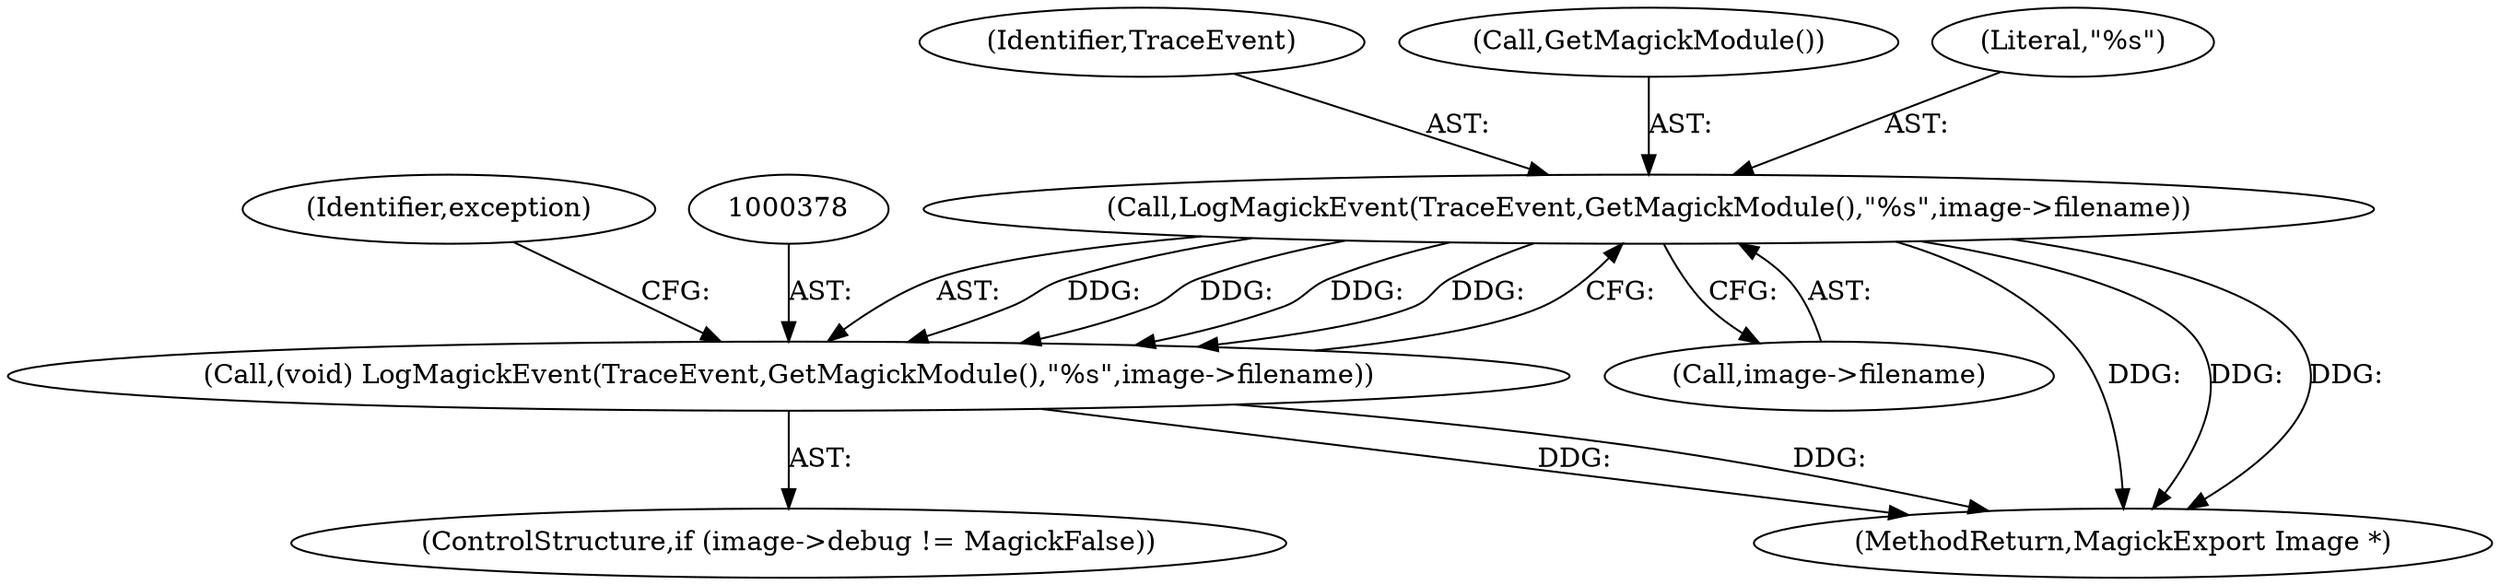 digraph "0_ImageMagick_d4fc44b58a14f76b1ac997517d742ee12c9dc5d3@pointer" {
"1000379" [label="(Call,LogMagickEvent(TraceEvent,GetMagickModule(),\"%s\",image->filename))"];
"1000377" [label="(Call,(void) LogMagickEvent(TraceEvent,GetMagickModule(),\"%s\",image->filename))"];
"1000377" [label="(Call,(void) LogMagickEvent(TraceEvent,GetMagickModule(),\"%s\",image->filename))"];
"1000380" [label="(Identifier,TraceEvent)"];
"1000388" [label="(Identifier,exception)"];
"1000383" [label="(Call,image->filename)"];
"1000371" [label="(ControlStructure,if (image->debug != MagickFalse))"];
"1000379" [label="(Call,LogMagickEvent(TraceEvent,GetMagickModule(),\"%s\",image->filename))"];
"1000381" [label="(Call,GetMagickModule())"];
"1000382" [label="(Literal,\"%s\")"];
"1000815" [label="(MethodReturn,MagickExport Image *)"];
"1000379" -> "1000377"  [label="AST: "];
"1000379" -> "1000383"  [label="CFG: "];
"1000380" -> "1000379"  [label="AST: "];
"1000381" -> "1000379"  [label="AST: "];
"1000382" -> "1000379"  [label="AST: "];
"1000383" -> "1000379"  [label="AST: "];
"1000377" -> "1000379"  [label="CFG: "];
"1000379" -> "1000815"  [label="DDG: "];
"1000379" -> "1000815"  [label="DDG: "];
"1000379" -> "1000815"  [label="DDG: "];
"1000379" -> "1000377"  [label="DDG: "];
"1000379" -> "1000377"  [label="DDG: "];
"1000379" -> "1000377"  [label="DDG: "];
"1000379" -> "1000377"  [label="DDG: "];
"1000377" -> "1000371"  [label="AST: "];
"1000378" -> "1000377"  [label="AST: "];
"1000388" -> "1000377"  [label="CFG: "];
"1000377" -> "1000815"  [label="DDG: "];
"1000377" -> "1000815"  [label="DDG: "];
}
